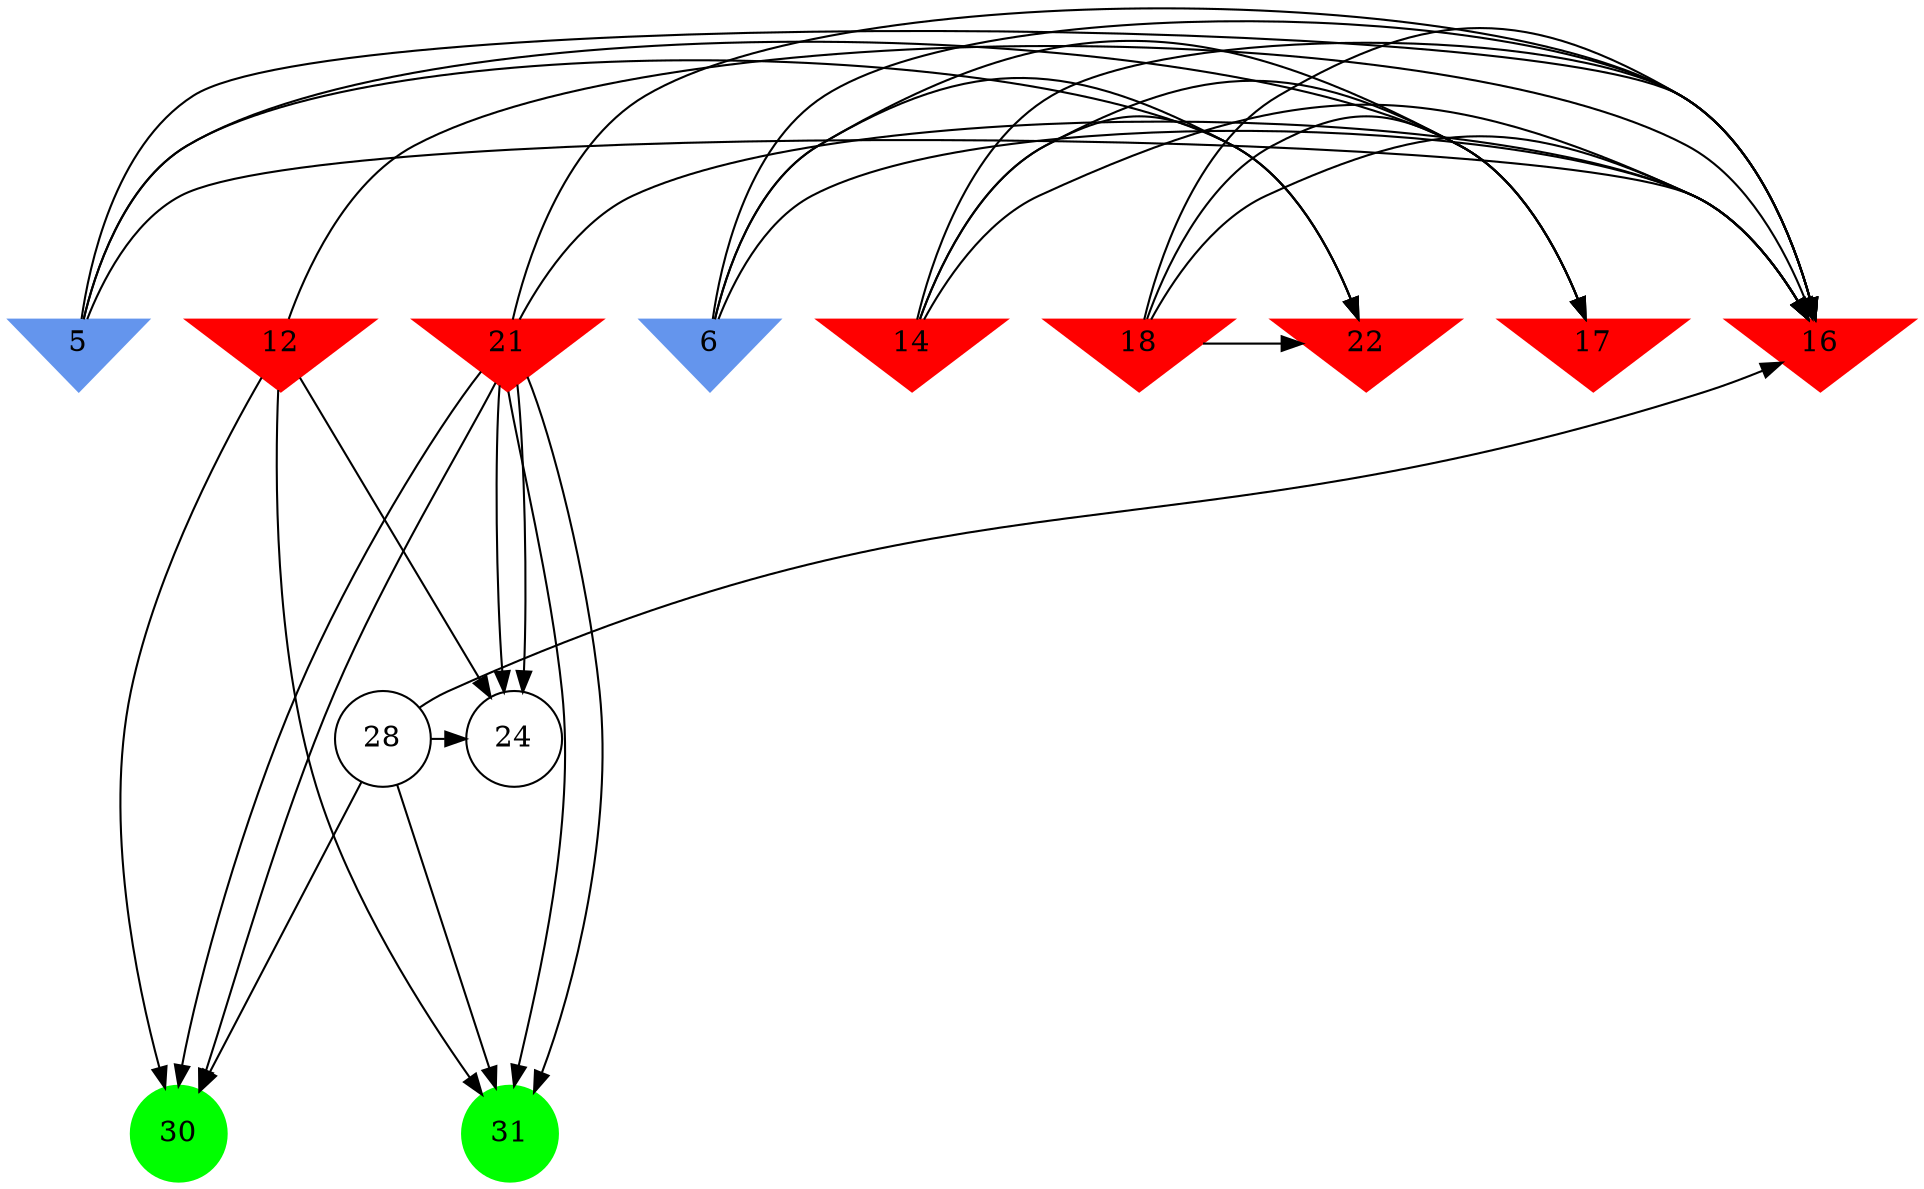 digraph brain {
	ranksep=2.0;
	5 [shape=invtriangle,style=filled,color=cornflowerblue];
	6 [shape=invtriangle,style=filled,color=cornflowerblue];
	12 [shape=invtriangle,style=filled,color=red];
	14 [shape=invtriangle,style=filled,color=red];
	16 [shape=invtriangle,style=filled,color=red];
	17 [shape=invtriangle,style=filled,color=red];
	18 [shape=invtriangle,style=filled,color=red];
	21 [shape=invtriangle,style=filled,color=red];
	22 [shape=invtriangle,style=filled,color=red];
	24 [shape=circle,color=black];
	28 [shape=circle,color=black];
	30 [shape=circle,style=filled,color=green];
	31 [shape=circle,style=filled,color=green];
	28	->	30;
	28	->	24;
	28	->	16;
	28	->	31;
	12	->	30;
	12	->	24;
	12	->	16;
	12	->	31;
	21	->	30;
	21	->	24;
	21	->	16;
	21	->	31;
	21	->	30;
	21	->	24;
	21	->	16;
	21	->	31;
	14	->	17;
	14	->	16;
	14	->	16;
	14	->	22;
	5	->	17;
	5	->	16;
	5	->	16;
	5	->	22;
	18	->	17;
	18	->	16;
	18	->	16;
	18	->	22;
	6	->	17;
	6	->	16;
	6	->	16;
	6	->	22;
	{ rank=same; 5; 6; 12; 14; 16; 17; 18; 21; 22; }
	{ rank=same; 24; 28; }
	{ rank=same; 30; 31; }
}

